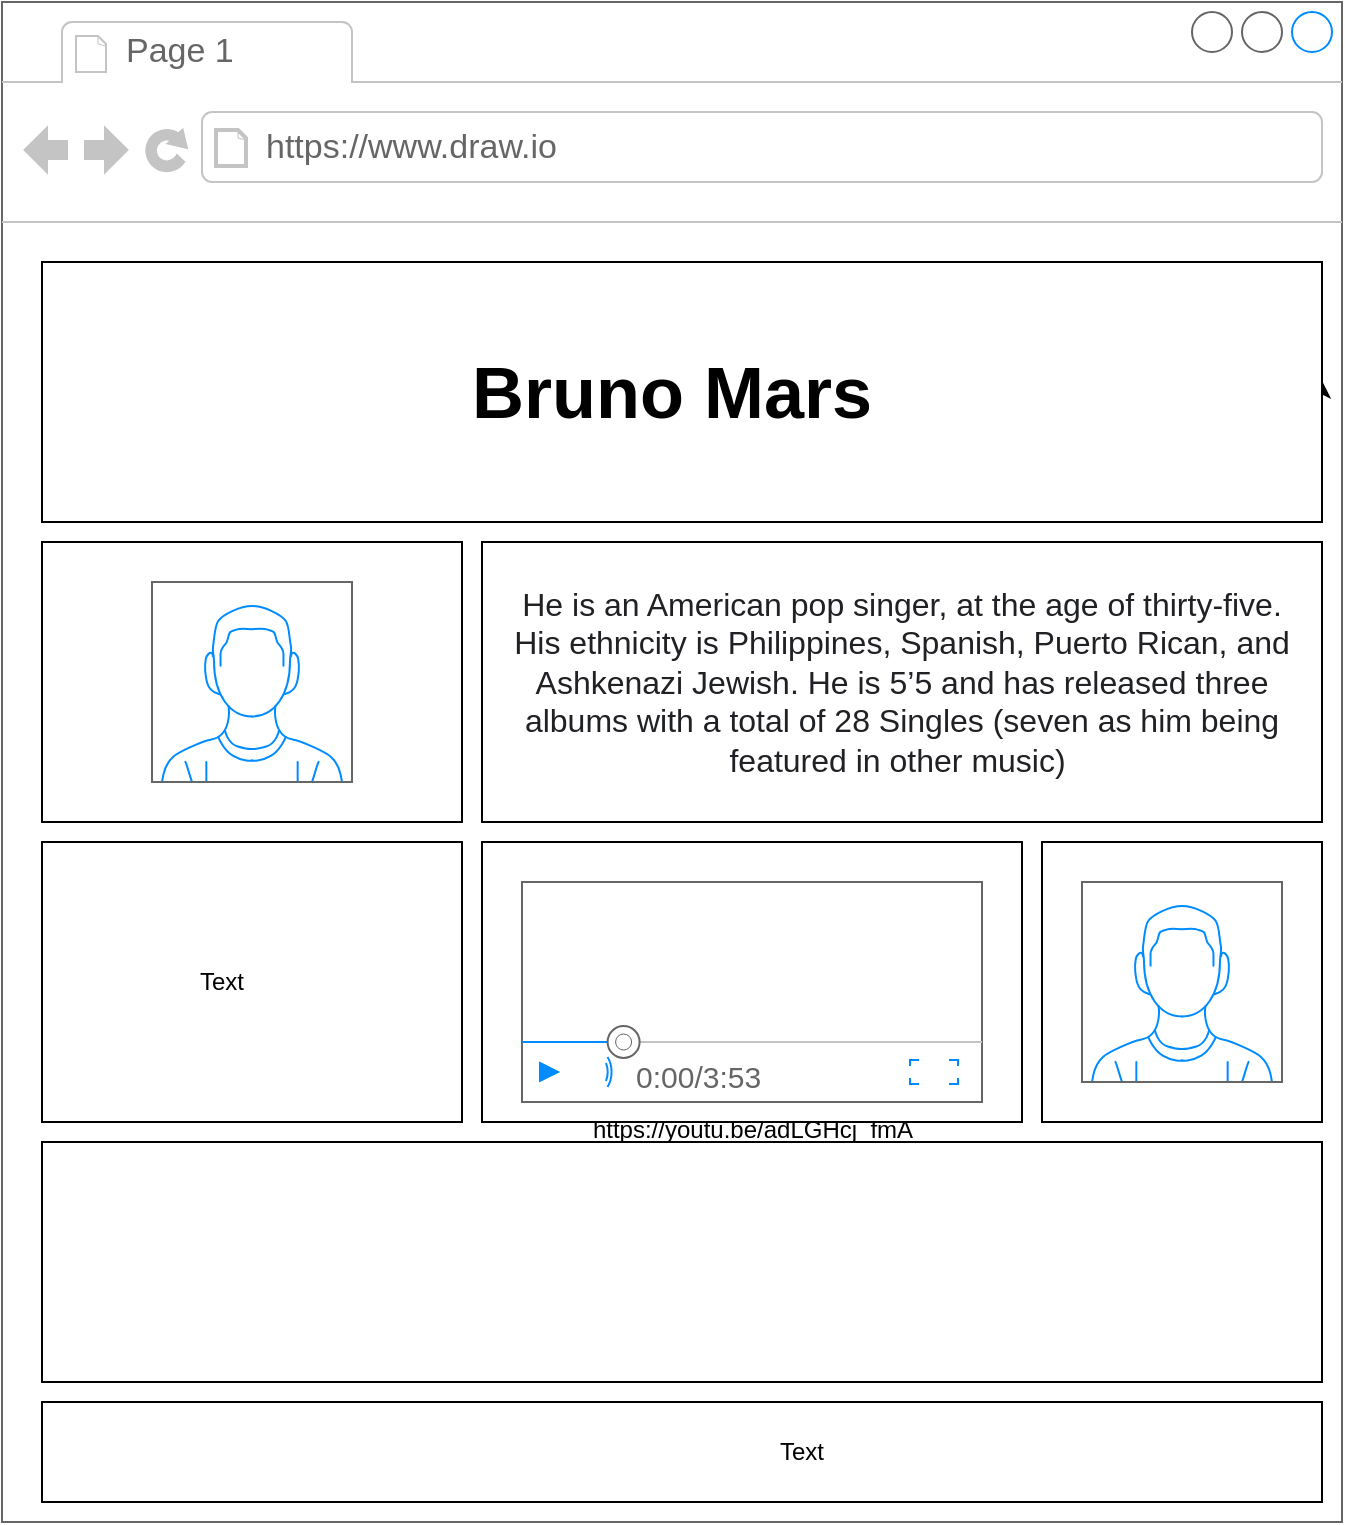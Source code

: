 <mxfile version="14.6.11" type="github">
  <diagram id="2Ls-E_GWezNvqA9jqsLb" name="Page-1">
    <mxGraphModel dx="2235" dy="1894" grid="1" gridSize="10" guides="1" tooltips="1" connect="1" arrows="1" fold="1" page="1" pageScale="1" pageWidth="850" pageHeight="1100" math="0" shadow="0">
      <root>
        <mxCell id="0" />
        <mxCell id="1" parent="0" />
        <mxCell id="mhgu-7D5S25DHFSiCcay-1" value="" style="strokeWidth=1;shadow=0;dashed=0;align=center;html=1;shape=mxgraph.mockup.containers.browserWindow;rSize=0;strokeColor=#666666;strokeColor2=#008cff;strokeColor3=#c4c4c4;mainText=,;recursiveResize=0;" vertex="1" parent="1">
          <mxGeometry x="-40" y="-30" width="670" height="760" as="geometry" />
        </mxCell>
        <mxCell id="mhgu-7D5S25DHFSiCcay-2" value="Page 1" style="strokeWidth=1;shadow=0;dashed=0;align=center;html=1;shape=mxgraph.mockup.containers.anchor;fontSize=17;fontColor=#666666;align=left;" vertex="1" parent="mhgu-7D5S25DHFSiCcay-1">
          <mxGeometry x="60" y="12" width="110" height="26" as="geometry" />
        </mxCell>
        <mxCell id="mhgu-7D5S25DHFSiCcay-3" value="https://www.draw.io" style="strokeWidth=1;shadow=0;dashed=0;align=center;html=1;shape=mxgraph.mockup.containers.anchor;rSize=0;fontSize=17;fontColor=#666666;align=left;" vertex="1" parent="mhgu-7D5S25DHFSiCcay-1">
          <mxGeometry x="130" y="60" width="250" height="26" as="geometry" />
        </mxCell>
        <mxCell id="mhgu-7D5S25DHFSiCcay-8" style="edgeStyle=orthogonalEdgeStyle;rounded=0;orthogonalLoop=1;jettySize=auto;html=1;exitX=1;exitY=0.5;exitDx=0;exitDy=0;" edge="1" parent="mhgu-7D5S25DHFSiCcay-1" source="mhgu-7D5S25DHFSiCcay-5" target="mhgu-7D5S25DHFSiCcay-1">
          <mxGeometry relative="1" as="geometry">
            <Array as="points">
              <mxPoint x="400" y="80" />
              <mxPoint x="400" y="80" />
            </Array>
          </mxGeometry>
        </mxCell>
        <mxCell id="mhgu-7D5S25DHFSiCcay-5" value="" style="rounded=0;whiteSpace=wrap;html=1;" vertex="1" parent="mhgu-7D5S25DHFSiCcay-1">
          <mxGeometry x="20" y="130" width="640" height="130" as="geometry" />
        </mxCell>
        <mxCell id="mhgu-7D5S25DHFSiCcay-6" value="Text" style="text;html=1;strokeColor=none;fillColor=none;align=center;verticalAlign=middle;whiteSpace=wrap;rounded=0;" vertex="1" parent="mhgu-7D5S25DHFSiCcay-1">
          <mxGeometry x="380" y="640" width="40" height="20" as="geometry" />
        </mxCell>
        <mxCell id="mhgu-7D5S25DHFSiCcay-9" value="" style="rounded=0;whiteSpace=wrap;html=1;" vertex="1" parent="mhgu-7D5S25DHFSiCcay-1">
          <mxGeometry x="20" y="270" width="210" height="140" as="geometry" />
        </mxCell>
        <mxCell id="mhgu-7D5S25DHFSiCcay-10" value="" style="verticalLabelPosition=bottom;shadow=0;dashed=0;align=center;html=1;verticalAlign=top;strokeWidth=1;shape=mxgraph.mockup.containers.userMale;strokeColor=#666666;strokeColor2=#008cff;" vertex="1" parent="mhgu-7D5S25DHFSiCcay-1">
          <mxGeometry x="75" y="290" width="100" height="100" as="geometry" />
        </mxCell>
        <mxCell id="mhgu-7D5S25DHFSiCcay-11" value="" style="rounded=0;whiteSpace=wrap;html=1;" vertex="1" parent="mhgu-7D5S25DHFSiCcay-1">
          <mxGeometry x="240" y="270" width="420" height="140" as="geometry" />
        </mxCell>
        <mxCell id="mhgu-7D5S25DHFSiCcay-13" style="edgeStyle=orthogonalEdgeStyle;rounded=0;orthogonalLoop=1;jettySize=auto;html=1;exitX=0.5;exitY=1;exitDx=0;exitDy=0;" edge="1" parent="mhgu-7D5S25DHFSiCcay-1" source="mhgu-7D5S25DHFSiCcay-9" target="mhgu-7D5S25DHFSiCcay-9">
          <mxGeometry relative="1" as="geometry" />
        </mxCell>
        <mxCell id="mhgu-7D5S25DHFSiCcay-14" value="" style="rounded=0;whiteSpace=wrap;html=1;" vertex="1" parent="mhgu-7D5S25DHFSiCcay-1">
          <mxGeometry x="20" y="420" width="210" height="140" as="geometry" />
        </mxCell>
        <mxCell id="mhgu-7D5S25DHFSiCcay-15" value="" style="rounded=0;whiteSpace=wrap;html=1;" vertex="1" parent="mhgu-7D5S25DHFSiCcay-1">
          <mxGeometry x="240" y="420" width="270" height="140" as="geometry" />
        </mxCell>
        <mxCell id="mhgu-7D5S25DHFSiCcay-16" value="" style="whiteSpace=wrap;html=1;aspect=fixed;" vertex="1" parent="mhgu-7D5S25DHFSiCcay-1">
          <mxGeometry x="520" y="420" width="140" height="140" as="geometry" />
        </mxCell>
        <mxCell id="mhgu-7D5S25DHFSiCcay-17" value="" style="rounded=0;whiteSpace=wrap;html=1;" vertex="1" parent="mhgu-7D5S25DHFSiCcay-1">
          <mxGeometry x="20" y="570" width="640" height="120" as="geometry" />
        </mxCell>
        <mxCell id="mhgu-7D5S25DHFSiCcay-18" value="" style="rounded=0;whiteSpace=wrap;html=1;" vertex="1" parent="mhgu-7D5S25DHFSiCcay-1">
          <mxGeometry x="20" y="700" width="640" height="50" as="geometry" />
        </mxCell>
        <mxCell id="mhgu-7D5S25DHFSiCcay-20" value="Text" style="text;html=1;strokeColor=none;fillColor=none;align=center;verticalAlign=middle;whiteSpace=wrap;rounded=0;" vertex="1" parent="mhgu-7D5S25DHFSiCcay-1">
          <mxGeometry x="380" y="715" width="40" height="20" as="geometry" />
        </mxCell>
        <mxCell id="mhgu-7D5S25DHFSiCcay-22" value="Text" style="text;html=1;strokeColor=none;fillColor=none;align=center;verticalAlign=middle;whiteSpace=wrap;rounded=0;" vertex="1" parent="mhgu-7D5S25DHFSiCcay-1">
          <mxGeometry x="90" y="480" width="40" height="20" as="geometry" />
        </mxCell>
        <mxCell id="mhgu-7D5S25DHFSiCcay-23" value="&lt;h1&gt;&lt;font style=&quot;font-size: 36px&quot;&gt;Bruno Mars&lt;/font&gt;&lt;/h1&gt;" style="text;html=1;strokeColor=none;fillColor=none;align=center;verticalAlign=middle;whiteSpace=wrap;rounded=0;" vertex="1" parent="mhgu-7D5S25DHFSiCcay-1">
          <mxGeometry x="40" y="161.25" width="590" height="67.5" as="geometry" />
        </mxCell>
        <mxCell id="mhgu-7D5S25DHFSiCcay-29" value="" style="verticalLabelPosition=bottom;shadow=0;dashed=0;align=center;html=1;verticalAlign=top;strokeWidth=1;shape=mxgraph.mockup.containers.userMale;strokeColor=#666666;strokeColor2=#008cff;" vertex="1" parent="mhgu-7D5S25DHFSiCcay-1">
          <mxGeometry x="540" y="440" width="100" height="100" as="geometry" />
        </mxCell>
        <UserObject label="https://youtu.be/adLGHcj_fmA" link="https://youtu.be/adLGHcj_fmA" id="mhgu-7D5S25DHFSiCcay-35">
          <mxCell style="verticalLabelPosition=bottom;shadow=0;dashed=0;align=center;html=1;verticalAlign=top;strokeWidth=1;shape=mxgraph.mockup.containers.videoPlayer;strokeColor=#666666;strokeColor2=#008cff;strokeColor3=#c4c4c4;textColor=#666666;fillColor2=#008cff;barHeight=30;barPos=20;" vertex="1" parent="mhgu-7D5S25DHFSiCcay-1">
            <mxGeometry x="260" y="440" width="230" height="110" as="geometry" />
          </mxCell>
        </UserObject>
        <mxCell id="mhgu-7D5S25DHFSiCcay-36" value="&lt;span lang=&quot;EN-US&quot; class=&quot;TextRun SCXW20485258 BCX0&quot; style=&quot;margin: 0px ; padding: 0px ; text-align: left ; background-color: rgb(255 , 255 , 255) ; color: rgb(32 , 33 , 36) ; font-size: 12pt ; line-height: 19.425px ; font-family: &amp;#34;arial&amp;#34; , &amp;#34;arial_embeddedfont&amp;#34; , &amp;#34;arial_msfontservice&amp;#34; , sans-serif&quot;&gt;&lt;span class=&quot;NormalTextRun SCXW20485258 BCX0&quot; style=&quot;margin: 0px ; padding: 0px&quot;&gt;He is an American pop singer, at the age of&amp;nbsp;&lt;/span&gt;&lt;/span&gt;&lt;span lang=&quot;EN-US&quot; class=&quot;TextRun SCXW20485258 BCX0&quot; style=&quot;margin: 0px ; padding: 0px ; text-align: left ; background-color: rgb(255 , 255 , 255) ; color: rgb(32 , 33 , 36) ; font-size: 12pt ; line-height: 19.425px ; font-family: &amp;#34;arial&amp;#34; , &amp;#34;arial_embeddedfont&amp;#34; , &amp;#34;arial_msfontservice&amp;#34; , sans-serif&quot;&gt;&lt;span class=&quot;NormalTextRun SCXW20485258 BCX0&quot; style=&quot;margin: 0px ; padding: 0px&quot;&gt;thirty-five&lt;/span&gt;&lt;/span&gt;&lt;span lang=&quot;EN-US&quot; class=&quot;TextRun SCXW20485258 BCX0&quot; style=&quot;margin: 0px ; padding: 0px ; text-align: left ; background-color: rgb(255 , 255 , 255) ; color: rgb(32 , 33 , 36) ; font-size: 12pt ; line-height: 19.425px ; font-family: &amp;#34;arial&amp;#34; , &amp;#34;arial_embeddedfont&amp;#34; , &amp;#34;arial_msfontservice&amp;#34; , sans-serif&quot;&gt;&lt;span class=&quot;NormalTextRun SCXW20485258 BCX0&quot; style=&quot;margin: 0px ; padding: 0px&quot;&gt;. His ethnicity&amp;nbsp;&lt;/span&gt;&lt;/span&gt;&lt;span lang=&quot;EN-US&quot; class=&quot;TextRun SCXW20485258 BCX0&quot; style=&quot;margin: 0px ; padding: 0px ; text-align: left ; background-color: rgb(255 , 255 , 255) ; color: rgb(32 , 33 , 36) ; font-size: 12pt ; line-height: 19.425px ; font-family: &amp;#34;arial&amp;#34; , &amp;#34;arial_embeddedfont&amp;#34; , &amp;#34;arial_msfontservice&amp;#34; , sans-serif&quot;&gt;&lt;span class=&quot;NormalTextRun SCXW20485258 BCX0&quot; style=&quot;margin: 0px ; padding: 0px&quot;&gt;is&lt;/span&gt;&lt;/span&gt;&lt;span lang=&quot;EN-US&quot; class=&quot;TextRun SCXW20485258 BCX0&quot; style=&quot;margin: 0px ; padding: 0px ; text-align: left ; background-color: rgb(255 , 255 , 255) ; color: rgb(32 , 33 , 36) ; font-size: 12pt ; line-height: 19.425px ; font-family: &amp;#34;arial&amp;#34; , &amp;#34;arial_embeddedfont&amp;#34; , &amp;#34;arial_msfontservice&amp;#34; , sans-serif&quot;&gt;&lt;span class=&quot;NormalTextRun SCXW20485258 BCX0&quot; style=&quot;margin: 0px ; padding: 0px&quot;&gt;&amp;nbsp;Philippines, Spanish, Puerto Rican, and Ashkenazi Jewish&lt;/span&gt;&lt;/span&gt;&lt;span lang=&quot;EN-US&quot; class=&quot;TextRun SCXW20485258 BCX0&quot; style=&quot;margin: 0px ; padding: 0px ; text-align: left ; background-color: rgb(255 , 255 , 255) ; color: rgb(32 , 33 , 36) ; font-size: 12pt ; line-height: 19.425px ; font-family: &amp;#34;arial&amp;#34; , &amp;#34;arial_embeddedfont&amp;#34; , &amp;#34;arial_msfontservice&amp;#34; , sans-serif&quot;&gt;&lt;span class=&quot;NormalTextRun SCXW20485258 BCX0&quot; style=&quot;margin: 0px ; padding: 0px&quot;&gt;. He is 5’5 and has&amp;nbsp;&lt;/span&gt;&lt;/span&gt;&lt;span lang=&quot;EN-US&quot; class=&quot;TextRun SCXW20485258 BCX0&quot; style=&quot;margin: 0px ; padding: 0px ; text-align: left ; background-color: rgb(255 , 255 , 255) ; color: rgb(32 , 33 , 36) ; font-size: 12pt ; line-height: 19.425px ; font-family: &amp;#34;arial&amp;#34; , &amp;#34;arial_embeddedfont&amp;#34; , &amp;#34;arial_msfontservice&amp;#34; , sans-serif&quot;&gt;&lt;span class=&quot;NormalTextRun SCXW20485258 BCX0&quot; style=&quot;margin: 0px ; padding: 0px&quot;&gt;released&lt;/span&gt;&lt;/span&gt;&lt;span lang=&quot;EN-US&quot; class=&quot;TextRun SCXW20485258 BCX0&quot; style=&quot;margin: 0px ; padding: 0px ; text-align: left ; background-color: rgb(255 , 255 , 255) ; color: rgb(32 , 33 , 36) ; font-size: 12pt ; line-height: 19.425px ; font-family: &amp;#34;arial&amp;#34; , &amp;#34;arial_embeddedfont&amp;#34; , &amp;#34;arial_msfontservice&amp;#34; , sans-serif&quot;&gt;&lt;span class=&quot;NormalTextRun SCXW20485258 BCX0&quot; style=&quot;margin: 0px ; padding: 0px&quot;&gt;&amp;nbsp;three albums with a total of&lt;/span&gt;&lt;/span&gt;&lt;span lang=&quot;EN-US&quot; class=&quot;TextRun SCXW20485258 BCX0&quot; style=&quot;margin: 0px ; padding: 0px ; text-align: left ; background-color: rgb(255 , 255 , 255) ; color: rgb(32 , 33 , 36) ; font-size: 12pt ; line-height: 19.425px ; font-family: &amp;#34;arial&amp;#34; , &amp;#34;arial_embeddedfont&amp;#34; , &amp;#34;arial_msfontservice&amp;#34; , sans-serif&quot;&gt;&lt;span class=&quot;NormalTextRun SCXW20485258 BCX0&quot; style=&quot;margin: 0px ; padding: 0px&quot;&gt;&amp;nbsp;28&amp;nbsp;&lt;/span&gt;&lt;/span&gt;&lt;span lang=&quot;EN-US&quot; class=&quot;TextRun SCXW20485258 BCX0&quot; style=&quot;margin: 0px ; padding: 0px ; text-align: left ; background-color: rgb(255 , 255 , 255) ; color: rgb(32 , 33 , 36) ; font-size: 12pt ; line-height: 19.425px ; font-family: &amp;#34;arial&amp;#34; , &amp;#34;arial_embeddedfont&amp;#34; , &amp;#34;arial_msfontservice&amp;#34; , sans-serif&quot;&gt;&lt;span class=&quot;NormalTextRun SCXW20485258 BCX0&quot; style=&quot;margin: 0px ; padding: 0px&quot;&gt;Singles (&lt;/span&gt;&lt;/span&gt;&lt;span lang=&quot;EN-US&quot; class=&quot;TextRun SCXW20485258 BCX0&quot; style=&quot;margin: 0px ; padding: 0px ; text-align: left ; background-color: rgb(255 , 255 , 255) ; color: rgb(32 , 33 , 36) ; font-size: 12pt ; line-height: 19.425px ; font-family: &amp;#34;arial&amp;#34; , &amp;#34;arial_embeddedfont&amp;#34; , &amp;#34;arial_msfontservice&amp;#34; , sans-serif&quot;&gt;&lt;span class=&quot;NormalTextRun SCXW20485258 BCX0&quot; style=&quot;margin: 0px ; padding: 0px&quot;&gt;seven&lt;/span&gt;&lt;/span&gt;&lt;span lang=&quot;EN-US&quot; class=&quot;TextRun SCXW20485258 BCX0&quot; style=&quot;margin: 0px ; padding: 0px ; text-align: left ; background-color: rgb(255 , 255 , 255) ; color: rgb(32 , 33 , 36) ; font-size: 12pt ; line-height: 19.425px ; font-family: &amp;#34;arial&amp;#34; , &amp;#34;arial_embeddedfont&amp;#34; , &amp;#34;arial_msfontservice&amp;#34; , sans-serif&quot;&gt;&lt;span class=&quot;NormalTextRun SCXW20485258 BCX0&quot; style=&quot;margin: 0px ; padding: 0px&quot;&gt;&amp;nbsp;as him being featured in&amp;nbsp;&lt;/span&gt;&lt;/span&gt;&lt;span lang=&quot;EN-US&quot; class=&quot;TextRun SCXW20485258 BCX0&quot; style=&quot;margin: 0px ; padding: 0px ; text-align: left ; background-color: rgb(255 , 255 , 255) ; color: rgb(32 , 33 , 36) ; font-size: 12pt ; line-height: 19.425px ; font-family: &amp;#34;arial&amp;#34; , &amp;#34;arial_embeddedfont&amp;#34; , &amp;#34;arial_msfontservice&amp;#34; , sans-serif&quot;&gt;&lt;span class=&quot;NormalTextRun SCXW20485258 BCX0&quot; style=&quot;margin: 0px ; padding: 0px&quot;&gt;other&lt;/span&gt;&lt;/span&gt;&lt;span lang=&quot;EN-US&quot; class=&quot;TextRun SCXW20485258 BCX0&quot; style=&quot;margin: 0px ; padding: 0px ; text-align: left ; background-color: rgb(255 , 255 , 255) ; color: rgb(32 , 33 , 36) ; font-size: 12pt ; line-height: 19.425px ; font-family: &amp;#34;arial&amp;#34; , &amp;#34;arial_embeddedfont&amp;#34; , &amp;#34;arial_msfontservice&amp;#34; , sans-serif&quot;&gt;&lt;span class=&quot;NormalTextRun SCXW20485258 BCX0&quot; style=&quot;margin: 0px ; padding: 0px&quot;&gt;&amp;nbsp;music)&lt;/span&gt;&lt;/span&gt;&lt;span class=&quot;EOP SCXW20485258 BCX0&quot; style=&quot;margin: 0px ; padding: 0px ; text-align: left ; background-color: rgb(255 , 255 , 255) ; font-size: 12pt ; line-height: 19.425px ; font-family: &amp;#34;arial&amp;#34; , &amp;#34;arial_embeddedfont&amp;#34; , &amp;#34;arial_msfontservice&amp;#34; , sans-serif ; color: rgb(32 , 33 , 36)&quot;&gt;&amp;nbsp;&lt;/span&gt;" style="text;html=1;strokeColor=none;fillColor=none;align=center;verticalAlign=middle;whiteSpace=wrap;rounded=0;" vertex="1" parent="mhgu-7D5S25DHFSiCcay-1">
          <mxGeometry x="250" y="280" width="400" height="120" as="geometry" />
        </mxCell>
      </root>
    </mxGraphModel>
  </diagram>
</mxfile>
